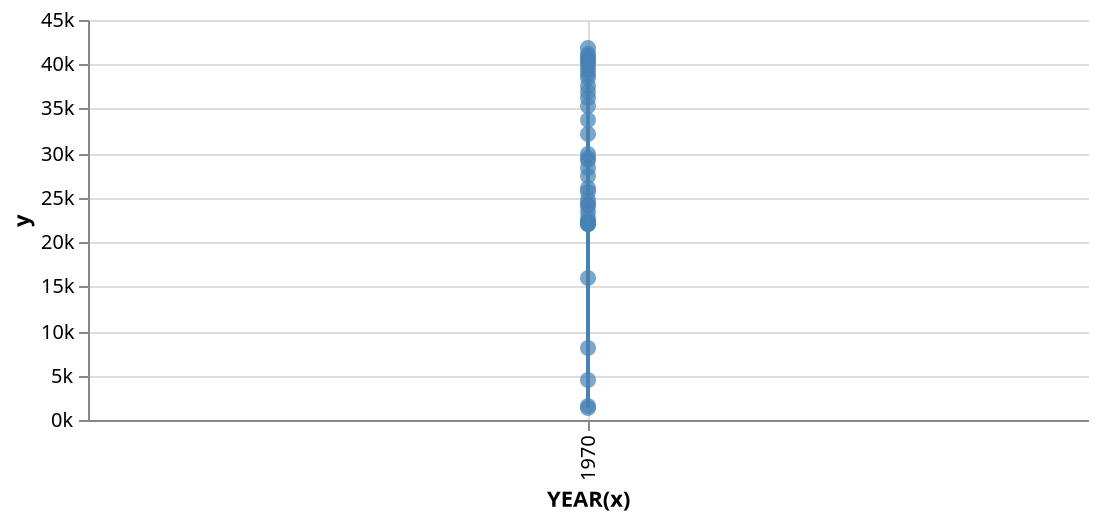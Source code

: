 {
    "$schema": "http://vega.github.io/schema/vega/v3.0.json",
    "description": "The population of the German city of Falkensee over time",
    "autosize": "pad",
    "padding": 5,
    "data": [
        {
            "name": "source_0",
            "values": [
                {
                    "year": 1875,
                    "population": 1309
                },
                {
                    "year": 1890,
                    "population": 1558
                },
                {
                    "year": 1910,
                    "population": 4512
                },
                {
                    "year": 1925,
                    "population": 8180
                },
                {
                    "year": 1933,
                    "population": 15915
                },
                {
                    "year": 1939,
                    "population": 24824
                },
                {
                    "year": 1946,
                    "population": 28275
                },
                {
                    "year": 1950,
                    "population": 29189
                },
                {
                    "year": 1964,
                    "population": 29881
                },
                {
                    "year": 1971,
                    "population": 26007
                },
                {
                    "year": 1981,
                    "population": 24029
                },
                {
                    "year": 1985,
                    "population": 23340
                },
                {
                    "year": 1989,
                    "population": 22307
                },
                {
                    "year": 1990,
                    "population": 22087
                },
                {
                    "year": 1991,
                    "population": 22139
                },
                {
                    "year": 1992,
                    "population": 22105
                },
                {
                    "year": 1993,
                    "population": 22242
                },
                {
                    "year": 1994,
                    "population": 22801
                },
                {
                    "year": 1995,
                    "population": 24273
                },
                {
                    "year": 1996,
                    "population": 25640
                },
                {
                    "year": 1997,
                    "population": 27393
                },
                {
                    "year": 1998,
                    "population": 29505
                },
                {
                    "year": 1999,
                    "population": 32124
                },
                {
                    "year": 2000,
                    "population": 33791
                },
                {
                    "year": 2001,
                    "population": 35297
                },
                {
                    "year": 2002,
                    "population": 36179
                },
                {
                    "year": 2003,
                    "population": 36829
                },
                {
                    "year": 2004,
                    "population": 37493
                },
                {
                    "year": 2005,
                    "population": 38376
                },
                {
                    "year": 2006,
                    "population": 39008
                },
                {
                    "year": 2007,
                    "population": 39366
                },
                {
                    "year": 2008,
                    "population": 39821
                },
                {
                    "year": 2009,
                    "population": 40179
                },
                {
                    "year": 2010,
                    "population": 40511
                },
                {
                    "year": 2011,
                    "population": 40465
                },
                {
                    "year": 2012,
                    "population": 40905
                },
                {
                    "year": 2013,
                    "population": 41258
                },
                {
                    "year": 2014,
                    "population": 41777
                }
            ],
            "format": {
                "type": "json"
            }
        },
        {
            "name": "data_0",
            "source": "source_0",
            "transform": [
                {
                    "type": "formula",
                    "expr": "toDate(datum[\"year\"])",
                    "as": "year"
                },
                {
                    "type": "formula",
                    "expr": "toNumber(datum[\"population\"])",
                    "as": "population"
                },
                {
                    "type": "filter",
                    "expr": "datum[\"year\"] !== null && !isNaN(datum[\"year\"]) && datum[\"population\"] !== null && !isNaN(datum[\"population\"])"
                },
                {
                    "type": "formula",
                    "as": "year_year",
                    "expr": "datetime(year(datum[\"year\"]), 0, 1, 0, 0, 0, 0)"
                },
                {
                    "type": "collect",
                    "sort": {
                        "field": "year_year",
                        "order": "descending"
                    }
                }
            ]
        },
        {
            "name": "data_1",
            "source": "source_0",
            "transform": [
                {
                    "type": "formula",
                    "expr": "toDate(datum[\"year\"])",
                    "as": "year"
                },
                {
                    "type": "formula",
                    "expr": "toNumber(datum[\"population\"])",
                    "as": "population"
                },
                {
                    "type": "filter",
                    "expr": "datum[\"year\"] !== null && !isNaN(datum[\"year\"]) && datum[\"population\"] !== null && !isNaN(datum[\"population\"])"
                },
                {
                    "type": "formula",
                    "as": "year_year",
                    "expr": "datetime(year(datum[\"year\"]), 0, 1, 0, 0, 0, 0)"
                }
            ]
        },
        {
            "name": "source_1",
            "values": [
                {
                    "x": 1948,
                    "y": 45000
                },
                {
                    "x": 1989,
                    "y": 45000
                }
            ],
            "format": {
                "type": "json",
                "parse": {
                    "x": "date",
                    "y": "number"
                }
            },
            "transform": [
                {
                    "type": "filter",
                    "expr": "datum[\"x\"] !== null && !isNaN(datum[\"x\"]) && datum[\"y\"] !== null && !isNaN(datum[\"y\"])"
                },
                {
                    "type": "formula",
                    "as": "year_x",
                    "expr": "datetime(year(datum[\"x\"]), 0, 1, 0, 0, 0, 0)"
                },
                {
                    "type": "collect",
                    "sort": {
                        "field": "year_x",
                        "order": "descending"
                    }
                }
            ]
        },
        {
            "name": "source_2",
            "values": [
                {
                    "x": 1933,
                    "y": 45000
                },
                {
                    "x": 1945,
                    "y": 45000
                }
            ],
            "format": {
                "type": "json",
                "parse": {
                    "x": "date",
                    "y": "number"
                }
            },
            "transform": [
                {
                    "type": "filter",
                    "expr": "datum[\"x\"] !== null && !isNaN(datum[\"x\"]) && datum[\"y\"] !== null && !isNaN(datum[\"y\"])"
                },
                {
                    "type": "formula",
                    "as": "year_x",
                    "expr": "datetime(year(datum[\"x\"]), 0, 1, 0, 0, 0, 0)"
                },
                {
                    "type": "collect",
                    "sort": {
                        "field": "year_x",
                        "order": "descending"
                    }
                }
            ]
        }
    ],
    "signals": [
        {
            "name": "width",
            "update": "max(layer_0_width, layer_1_width, layer_2_width)"
        },
        {
            "name": "height",
            "update": "max(layer_0_height, layer_1_height, layer_2_height)"
        },
        {
            "name": "layer_0_width",
            "update": "500"
        },
        {
            "name": "layer_0_height",
            "update": "200"
        },
        {
            "name": "layer_1_width",
            "update": "500"
        },
        {
            "name": "layer_1_height",
            "update": "200"
        },
        {
            "name": "layer_2_width",
            "update": "max(layer_2_layer_0_width, layer_2_layer_1_width)"
        },
        {
            "name": "layer_2_height",
            "update": "max(layer_2_layer_0_height, layer_2_layer_1_height)"
        },
        {
            "name": "layer_2_layer_0_width",
            "update": "500"
        },
        {
            "name": "layer_2_layer_0_height",
            "update": "200"
        },
        {
            "name": "layer_2_layer_1_width",
            "update": "500"
        },
        {
            "name": "layer_2_layer_1_height",
            "update": "200"
        },
        {
            "name": "unit",
            "value": {},
            "on": [
                {
                    "events": "mousemove",
                    "update": "group()._id ? group() : unit"
                }
            ]
        }
    ],
    "marks": [
        {
            "name": "nested_main_group",
            "type": "group",
            "encode": {
                "update": {
                    "width": {
                        "signal": "width"
                    },
                    "height": {
                        "signal": "height"
                    },
                    "fill": {
                        "value": "transparent"
                    }
                }
            },
            "marks": [
                {
                    "name": "layer_0_marks",
                    "type": "area",
                    "from": {
                        "data": "source_1"
                    },
                    "encode": {
                        "update": {
                            "x": {
                                "scale": "x",
                                "field": "year_x"
                            },
                            "y": {
                                "scale": "y",
                                "field": "y"
                            },
                            "y2": {
                                "scale": "y",
                                "value": 0
                            },
                            "fill": {
                                "value": "red"
                            },
                            "opacity": {
                                "value": 0.3
                            },
                            "orient": {
                                "value": "vertical"
                            }
                        }
                    },
                    "clip": true
                },
                {
                    "name": "layer_1_marks",
                    "type": "area",
                    "from": {
                        "data": "source_2"
                    },
                    "encode": {
                        "update": {
                            "x": {
                                "scale": "x",
                                "field": "year_x"
                            },
                            "y": {
                                "scale": "y",
                                "field": "y"
                            },
                            "y2": {
                                "scale": "y",
                                "value": 0
                            },
                            "fill": {
                                "value": "black"
                            },
                            "opacity": {
                                "value": 0.3
                            },
                            "orient": {
                                "value": "vertical"
                            }
                        }
                    },
                    "clip": true
                },
                {
                    "name": "layer_2_layer_0_marks",
                    "type": "line",
                    "from": {
                        "data": "data_0"
                    },
                    "encode": {
                        "update": {
                            "x": {
                                "scale": "x",
                                "field": "year_year"
                            },
                            "y": {
                                "scale": "y",
                                "field": "population"
                            },
                            "stroke": {
                                "value": "steelblue"
                            }
                        }
                    },
                    "clip": true
                },
                {
                    "name": "layer_2_layer_1_marks",
                    "type": "symbol",
                    "role": "pointOverlay",
                    "from": {
                        "data": "data_1"
                    },
                    "encode": {
                        "update": {
                            "x": {
                                "scale": "x",
                                "field": "year_year"
                            },
                            "y": {
                                "scale": "y",
                                "field": "population"
                            },
                            "fill": {
                                "value": "steelblue"
                            },
                            "opacity": {
                                "value": 0.7
                            }
                        }
                    },
                    "clip": true
                }
            ]
        }
    ],
    "scales": [
        {
            "name": "x",
            "type": "time",
            "domain": {
                "fields": [
                    {
                        "data": "source_1",
                        "field": "year_x"
                    },
                    {
                        "data": "source_2",
                        "field": "year_x"
                    },
                    {
                        "data": "data_0",
                        "field": "year_year"
                    },
                    {
                        "data": "data_1",
                        "field": "year_year"
                    }
                ],
                "sort": true
            },
            "range": [
                0,
                500
            ],
            "round": true,
            "nice": "year"
        },
        {
            "name": "y",
            "type": "linear",
            "domain": {
                "fields": [
                    {
                        "data": "source_1",
                        "field": "y"
                    },
                    {
                        "data": "source_2",
                        "field": "y"
                    },
                    {
                        "data": "data_0",
                        "field": "population"
                    },
                    {
                        "data": "data_1",
                        "field": "population"
                    }
                ],
                "sort": true
            },
            "range": [
                200,
                0
            ],
            "round": true,
            "nice": true,
            "zero": true
        }
    ],
    "axes": [
        {
            "scale": "x",
            "orient": "bottom",
            "tickCount": 5,
            "title": "YEAR(x)",
            "zindex": 1,
            "encode": {
                "labels": {
                    "update": {
                        "text": {
                            "signal": "timeFormat(datum.value, '%Y')"
                        },
                        "angle": {
                            "value": 270
                        },
                        "align": {
                            "value": "right"
                        },
                        "baseline": {
                            "value": "middle"
                        }
                    }
                }
            }
        },
        {
            "scale": "x",
            "domain": false,
            "grid": true,
            "labels": false,
            "orient": "bottom",
            "tickCount": 5,
            "ticks": false,
            "zindex": 0,
            "gridScale": "y"
        },
        {
            "scale": "y",
            "format": "s",
            "orient": "left",
            "title": "y",
            "zindex": 1
        },
        {
            "scale": "y",
            "domain": false,
            "format": "s",
            "grid": true,
            "labels": false,
            "orient": "left",
            "ticks": false,
            "zindex": 0,
            "gridScale": "x"
        }
    ]
}